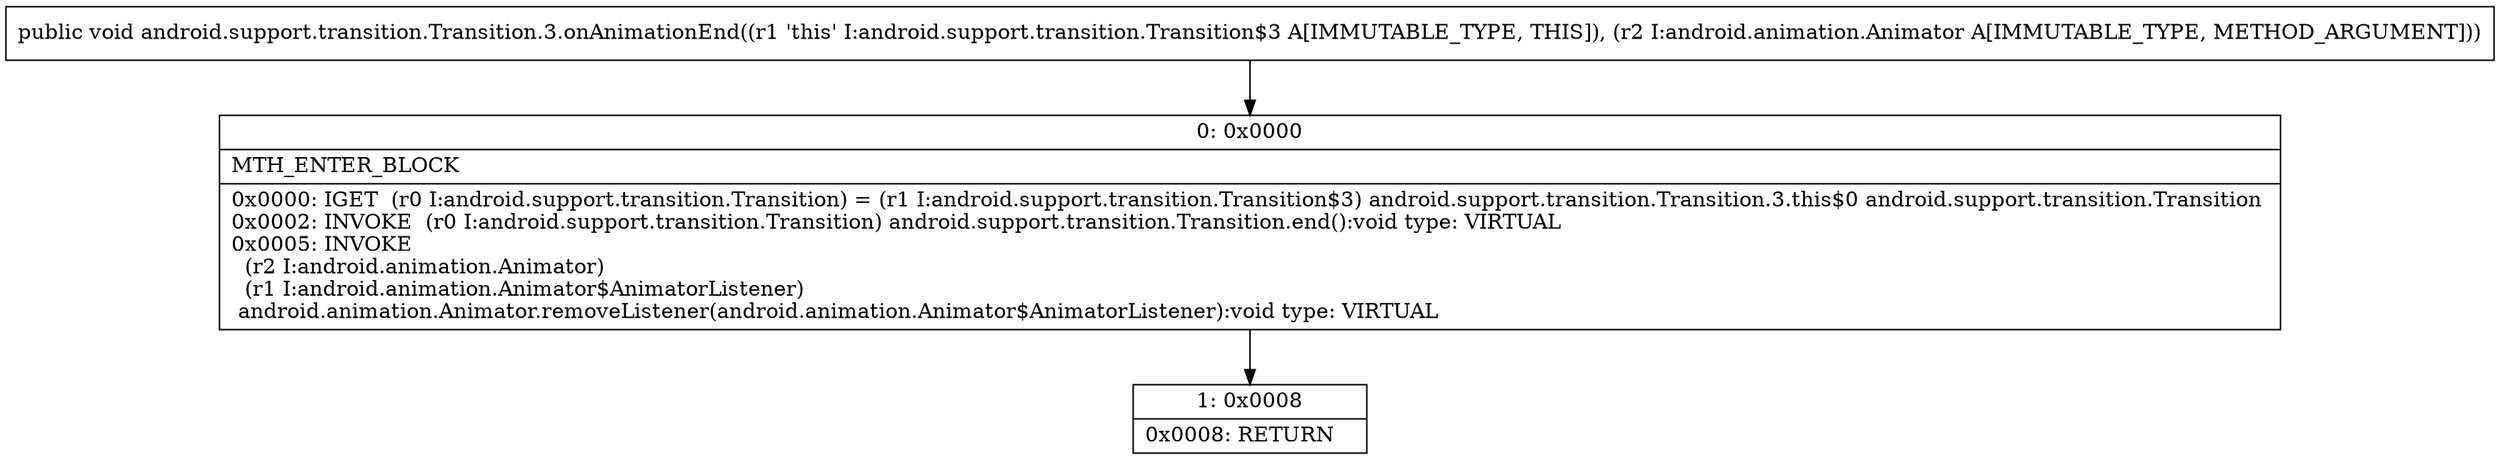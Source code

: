 digraph "CFG forandroid.support.transition.Transition.3.onAnimationEnd(Landroid\/animation\/Animator;)V" {
Node_0 [shape=record,label="{0\:\ 0x0000|MTH_ENTER_BLOCK\l|0x0000: IGET  (r0 I:android.support.transition.Transition) = (r1 I:android.support.transition.Transition$3) android.support.transition.Transition.3.this$0 android.support.transition.Transition \l0x0002: INVOKE  (r0 I:android.support.transition.Transition) android.support.transition.Transition.end():void type: VIRTUAL \l0x0005: INVOKE  \l  (r2 I:android.animation.Animator)\l  (r1 I:android.animation.Animator$AnimatorListener)\l android.animation.Animator.removeListener(android.animation.Animator$AnimatorListener):void type: VIRTUAL \l}"];
Node_1 [shape=record,label="{1\:\ 0x0008|0x0008: RETURN   \l}"];
MethodNode[shape=record,label="{public void android.support.transition.Transition.3.onAnimationEnd((r1 'this' I:android.support.transition.Transition$3 A[IMMUTABLE_TYPE, THIS]), (r2 I:android.animation.Animator A[IMMUTABLE_TYPE, METHOD_ARGUMENT])) }"];
MethodNode -> Node_0;
Node_0 -> Node_1;
}

